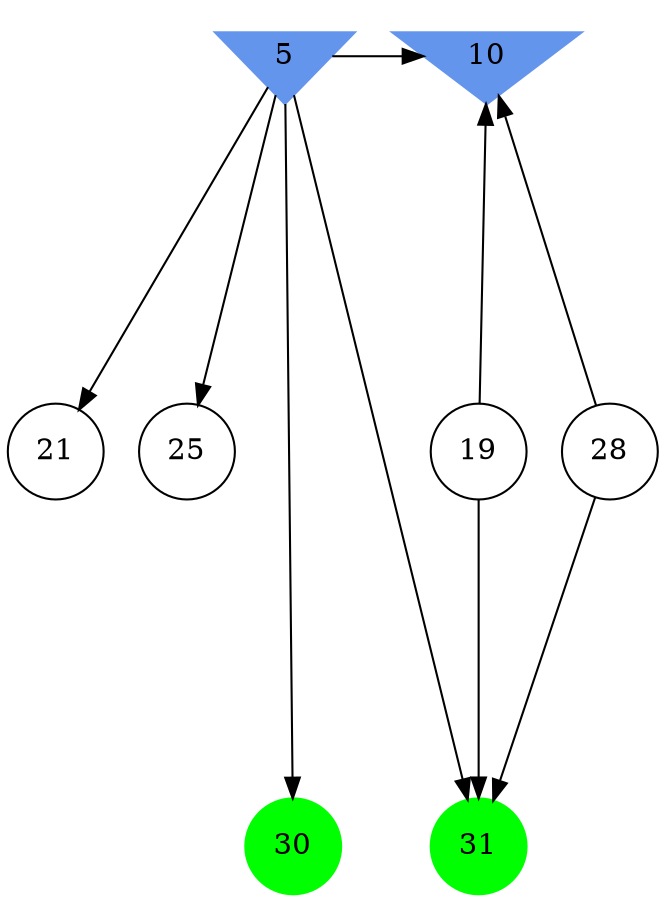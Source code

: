 digraph brain {
	ranksep=2.0;
	5 [shape=invtriangle,style=filled,color=cornflowerblue];
	10 [shape=invtriangle,style=filled,color=cornflowerblue];
	19 [shape=circle,color=black];
	21 [shape=circle,color=black];
	25 [shape=circle,color=black];
	28 [shape=circle,color=black];
	30 [shape=circle,style=filled,color=green];
	31 [shape=circle,style=filled,color=green];
	19	->	10;
	19	->	31;
	28	->	10;
	28	->	31;
	5	->	10;
	5	->	31;
	5	->	25;
	5	->	21;
	5	->	30;
	{ rank=same; 5; 10; }
	{ rank=same; 19; 21; 25; 28; }
	{ rank=same; 30; 31; }
}
